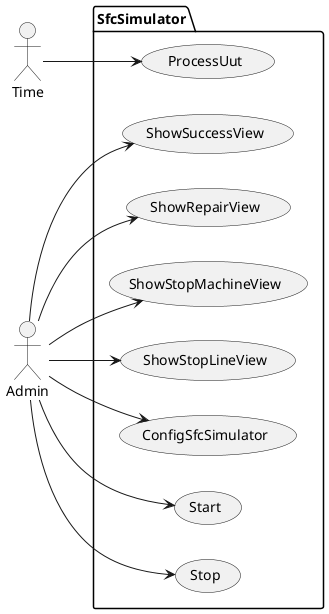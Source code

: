 @startuml SfcSimulator Use Cases
left to right direction

:Time:
:Admin:

package SfcSimulator { 
    :Admin: --> (ShowSuccessView) 
    :Admin: --> (ShowRepairView) 
    :Admin: --> (ShowStopMachineView) 
    :Admin: --> (ShowStopLineView) 
    :Admin: --> (ConfigSfcSimulator)
    :Admin: --> (Start)
    :Admin: --> (Stop)
    
    :Time: --> (ProcessUut)
}
@enduml
